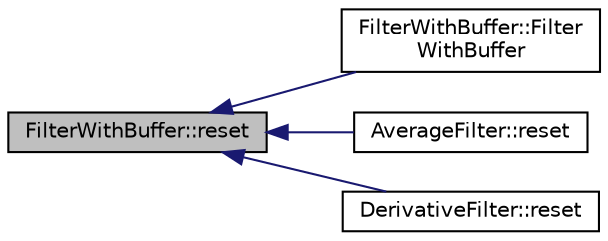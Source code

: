 digraph "FilterWithBuffer::reset"
{
 // INTERACTIVE_SVG=YES
  edge [fontname="Helvetica",fontsize="10",labelfontname="Helvetica",labelfontsize="10"];
  node [fontname="Helvetica",fontsize="10",shape=record];
  rankdir="LR";
  Node1 [label="FilterWithBuffer::reset",height=0.2,width=0.4,color="black", fillcolor="grey75", style="filled" fontcolor="black"];
  Node1 -> Node2 [dir="back",color="midnightblue",fontsize="10",style="solid",fontname="Helvetica"];
  Node2 [label="FilterWithBuffer::Filter\lWithBuffer",height=0.2,width=0.4,color="black", fillcolor="white", style="filled",URL="$classFilterWithBuffer.html#a00e4b547d186f913e20cdcbb69f1c00d"];
  Node1 -> Node3 [dir="back",color="midnightblue",fontsize="10",style="solid",fontname="Helvetica"];
  Node3 [label="AverageFilter::reset",height=0.2,width=0.4,color="black", fillcolor="white", style="filled",URL="$classAverageFilter.html#ab43cd438d9b71f089e6a31449e823b10"];
  Node1 -> Node4 [dir="back",color="midnightblue",fontsize="10",style="solid",fontname="Helvetica"];
  Node4 [label="DerivativeFilter::reset",height=0.2,width=0.4,color="black", fillcolor="white", style="filled",URL="$classDerivativeFilter.html#a8e3b26169400476390782cf27ffc13b8"];
}
